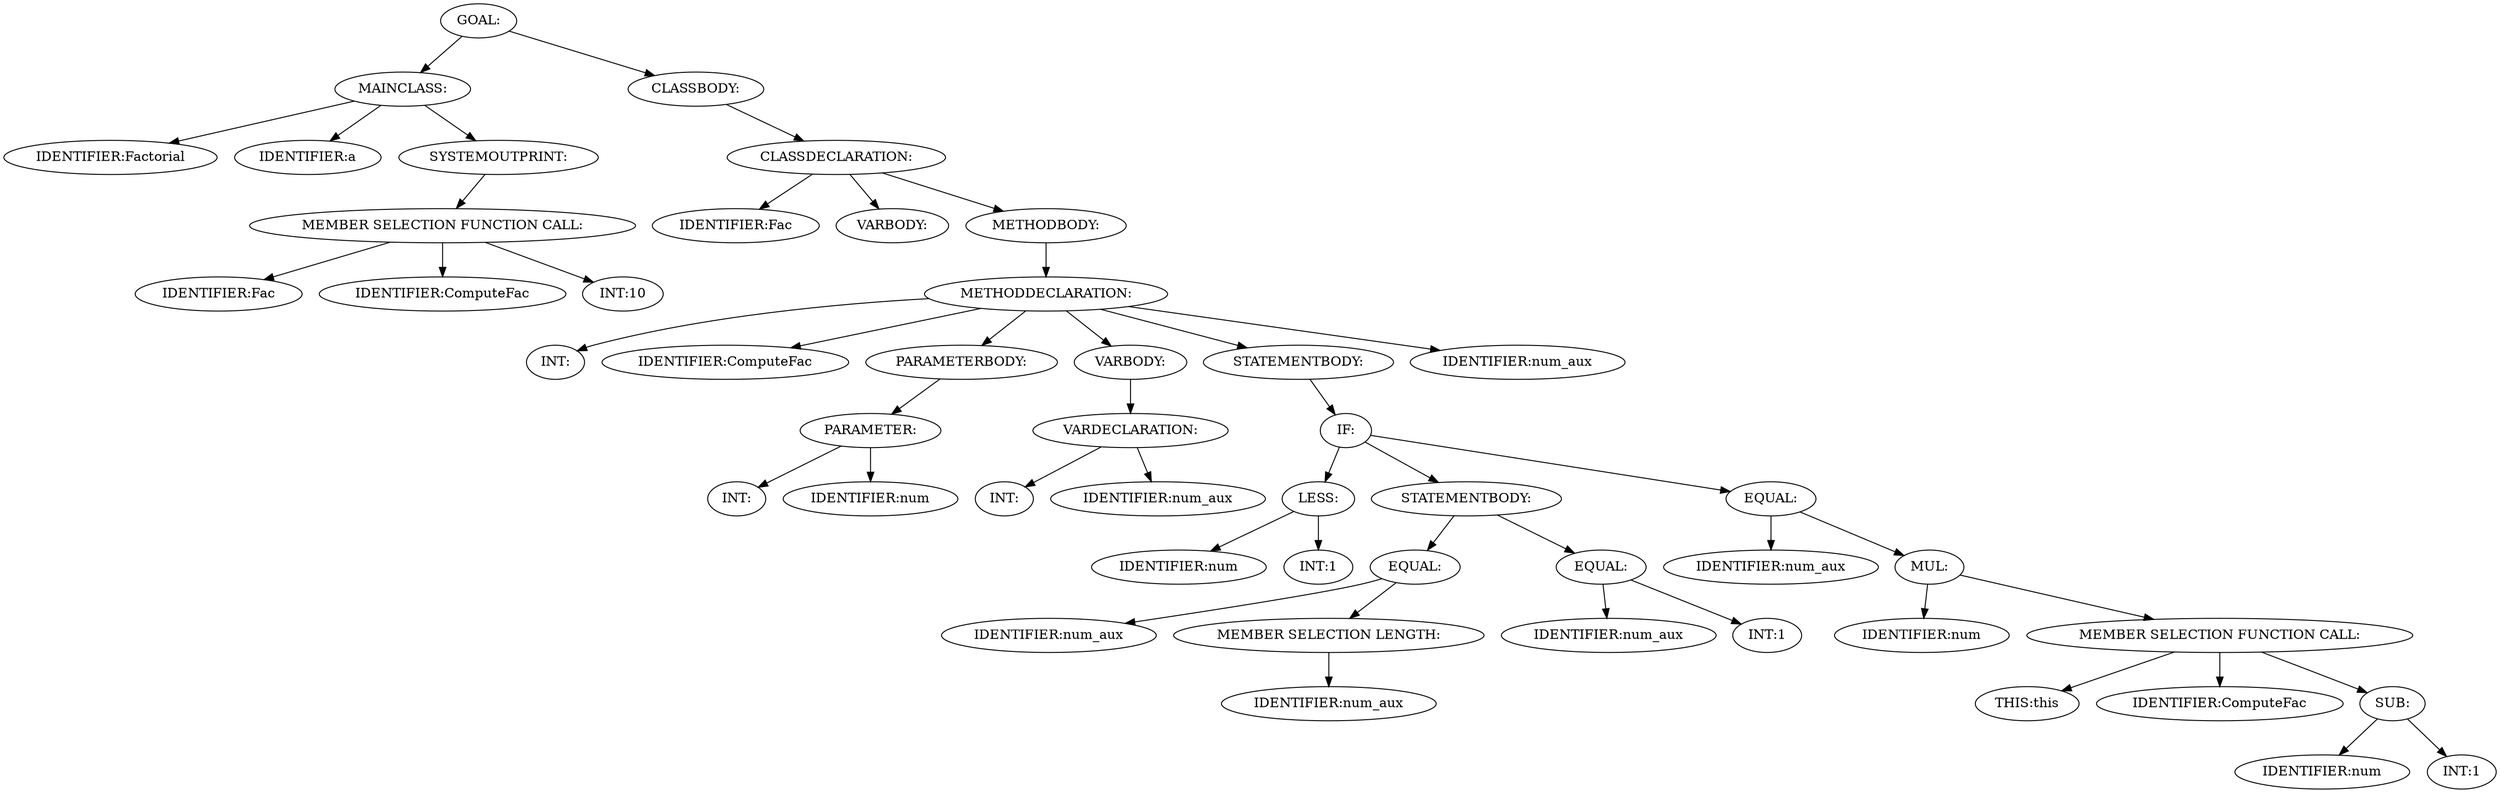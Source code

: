 digraph {
n0 [label="GOAL:"];
n1 [label="MAINCLASS:"];
n2 [label="IDENTIFIER:Factorial"];
n1 -> n2
n3 [label="IDENTIFIER:a"];
n1 -> n3
n4 [label="SYSTEMOUTPRINT:"];
n5 [label="MEMBER SELECTION FUNCTION CALL:"];
n6 [label="IDENTIFIER:Fac"];
n5 -> n6
n7 [label="IDENTIFIER:ComputeFac"];
n5 -> n7
n8 [label="INT:10"];
n5 -> n8
n4 -> n5
n1 -> n4
n0 -> n1
n9 [label="CLASSBODY:"];
n10 [label="CLASSDECLARATION:"];
n11 [label="IDENTIFIER:Fac"];
n10 -> n11
n12 [label="VARBODY:"];
n10 -> n12
n13 [label="METHODBODY:"];
n14 [label="METHODDECLARATION:"];
n15 [label="INT:"];
n14 -> n15
n16 [label="IDENTIFIER:ComputeFac"];
n14 -> n16
n17 [label="PARAMETERBODY:"];
n18 [label="PARAMETER:"];
n19 [label="INT:"];
n18 -> n19
n20 [label="IDENTIFIER:num"];
n18 -> n20
n17 -> n18
n14 -> n17
n21 [label="VARBODY:"];
n22 [label="VARDECLARATION:"];
n23 [label="INT:"];
n22 -> n23
n24 [label="IDENTIFIER:num_aux"];
n22 -> n24
n21 -> n22
n14 -> n21
n25 [label="STATEMENTBODY:"];
n26 [label="IF:"];
n27 [label="LESS:"];
n28 [label="IDENTIFIER:num"];
n27 -> n28
n29 [label="INT:1"];
n27 -> n29
n26 -> n27
n30 [label="STATEMENTBODY:"];
n31 [label="EQUAL:"];
n32 [label="IDENTIFIER:num_aux"];
n31 -> n32
n33 [label="MEMBER SELECTION LENGTH:"];
n34 [label="IDENTIFIER:num_aux"];
n33 -> n34
n31 -> n33
n30 -> n31
n35 [label="EQUAL:"];
n36 [label="IDENTIFIER:num_aux"];
n35 -> n36
n37 [label="INT:1"];
n35 -> n37
n30 -> n35
n26 -> n30
n38 [label="EQUAL:"];
n39 [label="IDENTIFIER:num_aux"];
n38 -> n39
n40 [label="MUL:"];
n41 [label="IDENTIFIER:num"];
n40 -> n41
n42 [label="MEMBER SELECTION FUNCTION CALL:"];
n43 [label="THIS:this"];
n42 -> n43
n44 [label="IDENTIFIER:ComputeFac"];
n42 -> n44
n45 [label="SUB:"];
n46 [label="IDENTIFIER:num"];
n45 -> n46
n47 [label="INT:1"];
n45 -> n47
n42 -> n45
n40 -> n42
n38 -> n40
n26 -> n38
n25 -> n26
n14 -> n25
n48 [label="IDENTIFIER:num_aux"];
n14 -> n48
n13 -> n14
n10 -> n13
n9 -> n10
n0 -> n9
}
